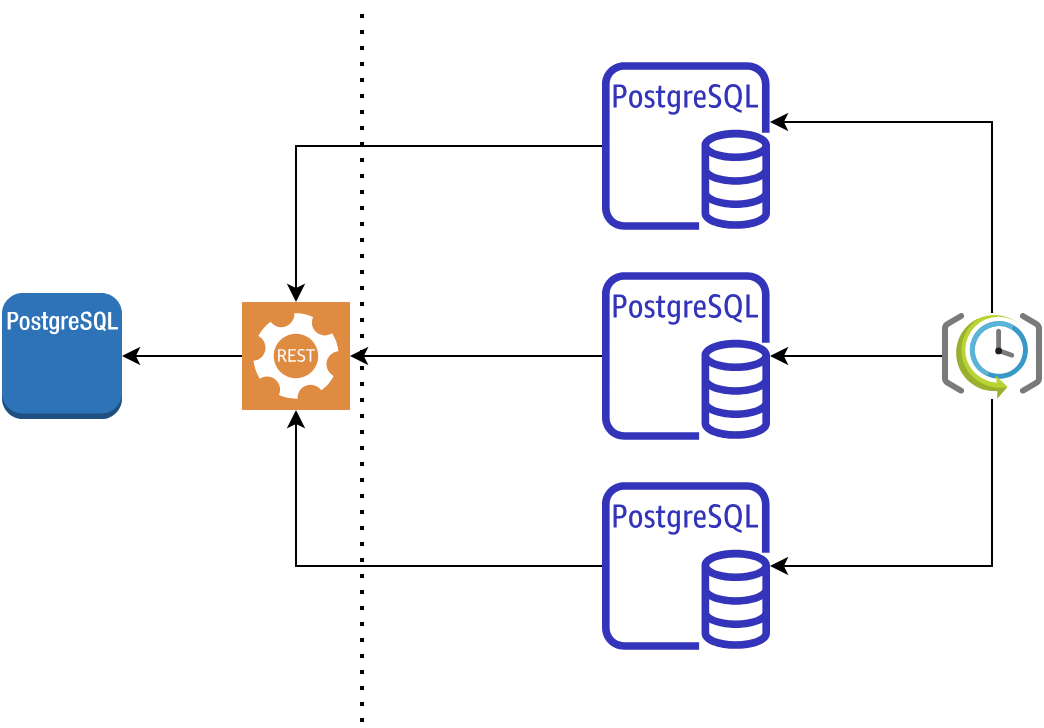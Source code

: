 <mxfile version="14.4.9" type="github"><diagram id="b0SP20h6Hr_ViGJGjdLP" name="Page-1"><mxGraphModel dx="670" dy="391" grid="1" gridSize="10" guides="1" tooltips="1" connect="1" arrows="1" fold="1" page="1" pageScale="1" pageWidth="850" pageHeight="1100" math="0" shadow="0"><root><mxCell id="0"/><mxCell id="1" parent="0"/><mxCell id="I1WbzldFdb7blpl_3Sqc-5" style="edgeStyle=orthogonalEdgeStyle;rounded=0;orthogonalLoop=1;jettySize=auto;html=1;" edge="1" parent="1" source="Z9fJ8kLC6iffMKsuQY0h-1" target="Z9fJ8kLC6iffMKsuQY0h-32"><mxGeometry relative="1" as="geometry"/></mxCell><mxCell id="Z9fJ8kLC6iffMKsuQY0h-1" value="" style="outlineConnect=0;fontColor=#232F3E;gradientColor=none;fillColor=#3334B9;strokeColor=none;dashed=0;verticalLabelPosition=bottom;verticalAlign=top;align=center;html=1;fontSize=12;fontStyle=0;aspect=fixed;pointerEvents=1;shape=mxgraph.aws4.rds_postgresql_instance;" parent="1" vertex="1"><mxGeometry x="520" y="140" width="84" height="84" as="geometry"/></mxCell><mxCell id="Z9fJ8kLC6iffMKsuQY0h-2" value="" style="shape=image;html=1;verticalAlign=top;verticalLabelPosition=bottom;labelBackgroundColor=#ffffff;imageAspect=0;aspect=fixed;image=https://cdn3.iconfinder.com/data/icons/logos-and-brands-adobe/512/267_Python-128.png" parent="1" vertex="1"><mxGeometry x="530" y="180" width="38" height="38" as="geometry"/></mxCell><mxCell id="Z9fJ8kLC6iffMKsuQY0h-35" style="edgeStyle=orthogonalEdgeStyle;rounded=0;orthogonalLoop=1;jettySize=auto;html=1;" parent="1" source="Z9fJ8kLC6iffMKsuQY0h-11" target="Z9fJ8kLC6iffMKsuQY0h-32" edge="1"><mxGeometry relative="1" as="geometry"/></mxCell><mxCell id="Z9fJ8kLC6iffMKsuQY0h-11" value="" style="outlineConnect=0;fontColor=#232F3E;gradientColor=none;fillColor=#3334B9;strokeColor=none;dashed=0;verticalLabelPosition=bottom;verticalAlign=top;align=center;html=1;fontSize=12;fontStyle=0;aspect=fixed;pointerEvents=1;shape=mxgraph.aws4.rds_postgresql_instance;" parent="1" vertex="1"><mxGeometry x="520" y="245" width="84" height="84" as="geometry"/></mxCell><mxCell id="Z9fJ8kLC6iffMKsuQY0h-12" value="" style="shape=image;html=1;verticalAlign=top;verticalLabelPosition=bottom;labelBackgroundColor=#ffffff;imageAspect=0;aspect=fixed;image=https://cdn3.iconfinder.com/data/icons/logos-and-brands-adobe/512/267_Python-128.png" parent="1" vertex="1"><mxGeometry x="530" y="285" width="38" height="38" as="geometry"/></mxCell><mxCell id="I1WbzldFdb7blpl_3Sqc-6" style="edgeStyle=orthogonalEdgeStyle;rounded=0;orthogonalLoop=1;jettySize=auto;html=1;" edge="1" parent="1" source="Z9fJ8kLC6iffMKsuQY0h-15" target="Z9fJ8kLC6iffMKsuQY0h-32"><mxGeometry relative="1" as="geometry"/></mxCell><mxCell id="Z9fJ8kLC6iffMKsuQY0h-15" value="" style="outlineConnect=0;fontColor=#232F3E;gradientColor=none;fillColor=#3334B9;strokeColor=none;dashed=0;verticalLabelPosition=bottom;verticalAlign=top;align=center;html=1;fontSize=12;fontStyle=0;aspect=fixed;pointerEvents=1;shape=mxgraph.aws4.rds_postgresql_instance;" parent="1" vertex="1"><mxGeometry x="520" y="350" width="84" height="84" as="geometry"/></mxCell><mxCell id="Z9fJ8kLC6iffMKsuQY0h-16" value="" style="shape=image;html=1;verticalAlign=top;verticalLabelPosition=bottom;labelBackgroundColor=#ffffff;imageAspect=0;aspect=fixed;image=https://cdn3.iconfinder.com/data/icons/logos-and-brands-adobe/512/267_Python-128.png" parent="1" vertex="1"><mxGeometry x="530" y="390" width="38" height="38" as="geometry"/></mxCell><mxCell id="Z9fJ8kLC6iffMKsuQY0h-18" value="" style="endArrow=none;dashed=1;html=1;dashPattern=1 3;strokeWidth=2;" parent="1" edge="1"><mxGeometry width="50" height="50" relative="1" as="geometry"><mxPoint x="400" y="470" as="sourcePoint"/><mxPoint x="400" y="110" as="targetPoint"/></mxGeometry></mxCell><mxCell id="Z9fJ8kLC6iffMKsuQY0h-23" value="" style="outlineConnect=0;dashed=0;verticalLabelPosition=bottom;verticalAlign=top;align=center;html=1;shape=mxgraph.aws3.postgre_sql_instance;fillColor=#2E73B8;gradientColor=none;" parent="1" vertex="1"><mxGeometry x="220" y="255.5" width="60" height="63" as="geometry"/></mxCell><mxCell id="Z9fJ8kLC6iffMKsuQY0h-33" style="edgeStyle=orthogonalEdgeStyle;rounded=0;orthogonalLoop=1;jettySize=auto;html=1;entryX=1;entryY=0.5;entryDx=0;entryDy=0;entryPerimeter=0;" parent="1" source="Z9fJ8kLC6iffMKsuQY0h-32" target="Z9fJ8kLC6iffMKsuQY0h-23" edge="1"><mxGeometry relative="1" as="geometry"/></mxCell><mxCell id="Z9fJ8kLC6iffMKsuQY0h-32" value="" style="pointerEvents=1;shadow=0;dashed=0;html=1;strokeColor=none;fillColor=#DF8C42;labelPosition=center;verticalLabelPosition=bottom;verticalAlign=top;align=center;outlineConnect=0;shape=mxgraph.veeam2.restful_api;" parent="1" vertex="1"><mxGeometry x="340" y="260" width="54" height="54" as="geometry"/></mxCell><mxCell id="I1WbzldFdb7blpl_3Sqc-2" style="edgeStyle=orthogonalEdgeStyle;rounded=0;orthogonalLoop=1;jettySize=auto;html=1;" edge="1" parent="1" source="I1WbzldFdb7blpl_3Sqc-1" target="Z9fJ8kLC6iffMKsuQY0h-11"><mxGeometry relative="1" as="geometry"/></mxCell><mxCell id="I1WbzldFdb7blpl_3Sqc-3" style="edgeStyle=orthogonalEdgeStyle;rounded=0;orthogonalLoop=1;jettySize=auto;html=1;" edge="1" parent="1" source="I1WbzldFdb7blpl_3Sqc-1" target="Z9fJ8kLC6iffMKsuQY0h-15"><mxGeometry relative="1" as="geometry"><mxPoint x="690" y="390" as="targetPoint"/><Array as="points"><mxPoint x="715" y="392"/></Array></mxGeometry></mxCell><mxCell id="I1WbzldFdb7blpl_3Sqc-4" style="edgeStyle=orthogonalEdgeStyle;rounded=0;orthogonalLoop=1;jettySize=auto;html=1;" edge="1" parent="1" source="I1WbzldFdb7blpl_3Sqc-1" target="Z9fJ8kLC6iffMKsuQY0h-1"><mxGeometry relative="1" as="geometry"><mxPoint x="690" y="170" as="targetPoint"/><Array as="points"><mxPoint x="715" y="170"/></Array></mxGeometry></mxCell><mxCell id="I1WbzldFdb7blpl_3Sqc-1" value="" style="aspect=fixed;html=1;points=[];align=center;image;fontSize=12;image=img/lib/mscae/SchedulerJobCollection.svg;" vertex="1" parent="1"><mxGeometry x="690" y="265.5" width="50" height="43" as="geometry"/></mxCell></root></mxGraphModel></diagram></mxfile>